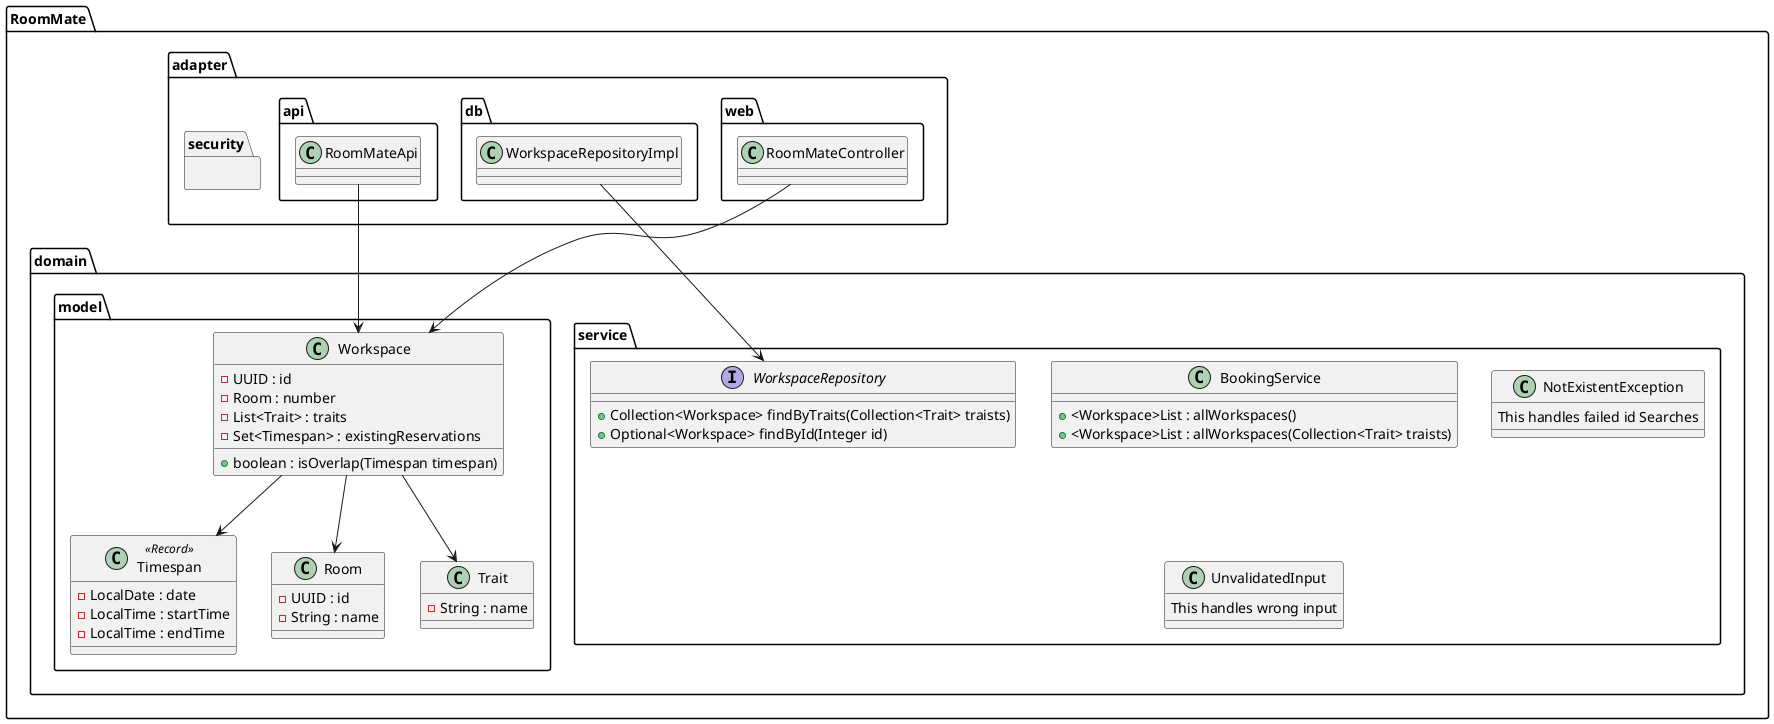 @startuml
'https://plantuml.com/class-diagram

package RoomMate{


package adapter{

    package web{
        class RoomMateController
    }
    package db{
            class WorkspaceRepositoryImpl{}
    }
    package api{
        class RoomMateApi
    }
    package security{}
}

package domain{

    package service{

        interface WorkspaceRepository{
            + Collection<Workspace> findByTraits(Collection<Trait> traists)
            + Optional<Workspace> findById(Integer id)
        }
        class BookingService{
            + <Workspace>List : allWorkspaces()
            + <Workspace>List : allWorkspaces(Collection<Trait> traists)
        }
        class NotExistentException{
            This handles failed id Searches
        }
        class UnvalidatedInput{
            This handles wrong input
        }

    }

    package model{

        class Room{
            - UUID : id
            -String : name
        }
        class Trait{
            -String : name
        }
        class Timespan << Record >> {
            - LocalDate : date
            - LocalTime : startTime
            - LocalTime : endTime
        }
        class Workspace{
            - UUID : id
            - Room : number
            - List<Trait> : traits
            - Set<Timespan> : existingReservations
            + boolean : isOverlap(Timespan timespan)
        }

    }

}

WorkspaceRepositoryImpl --> WorkspaceRepository
RoomMateController --> Workspace
RoomMateApi --> Workspace

Workspace --> Room
Workspace --> Trait
Workspace --> Timespan

}

@enduml